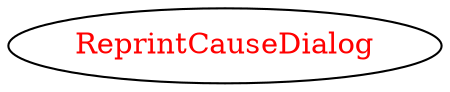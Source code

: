 digraph dependencyGraph {
 concentrate=true;
 ranksep="2.0";
 rankdir="LR"; 
 splines="ortho";
"ReprintCauseDialog" [fontcolor="red"];
}